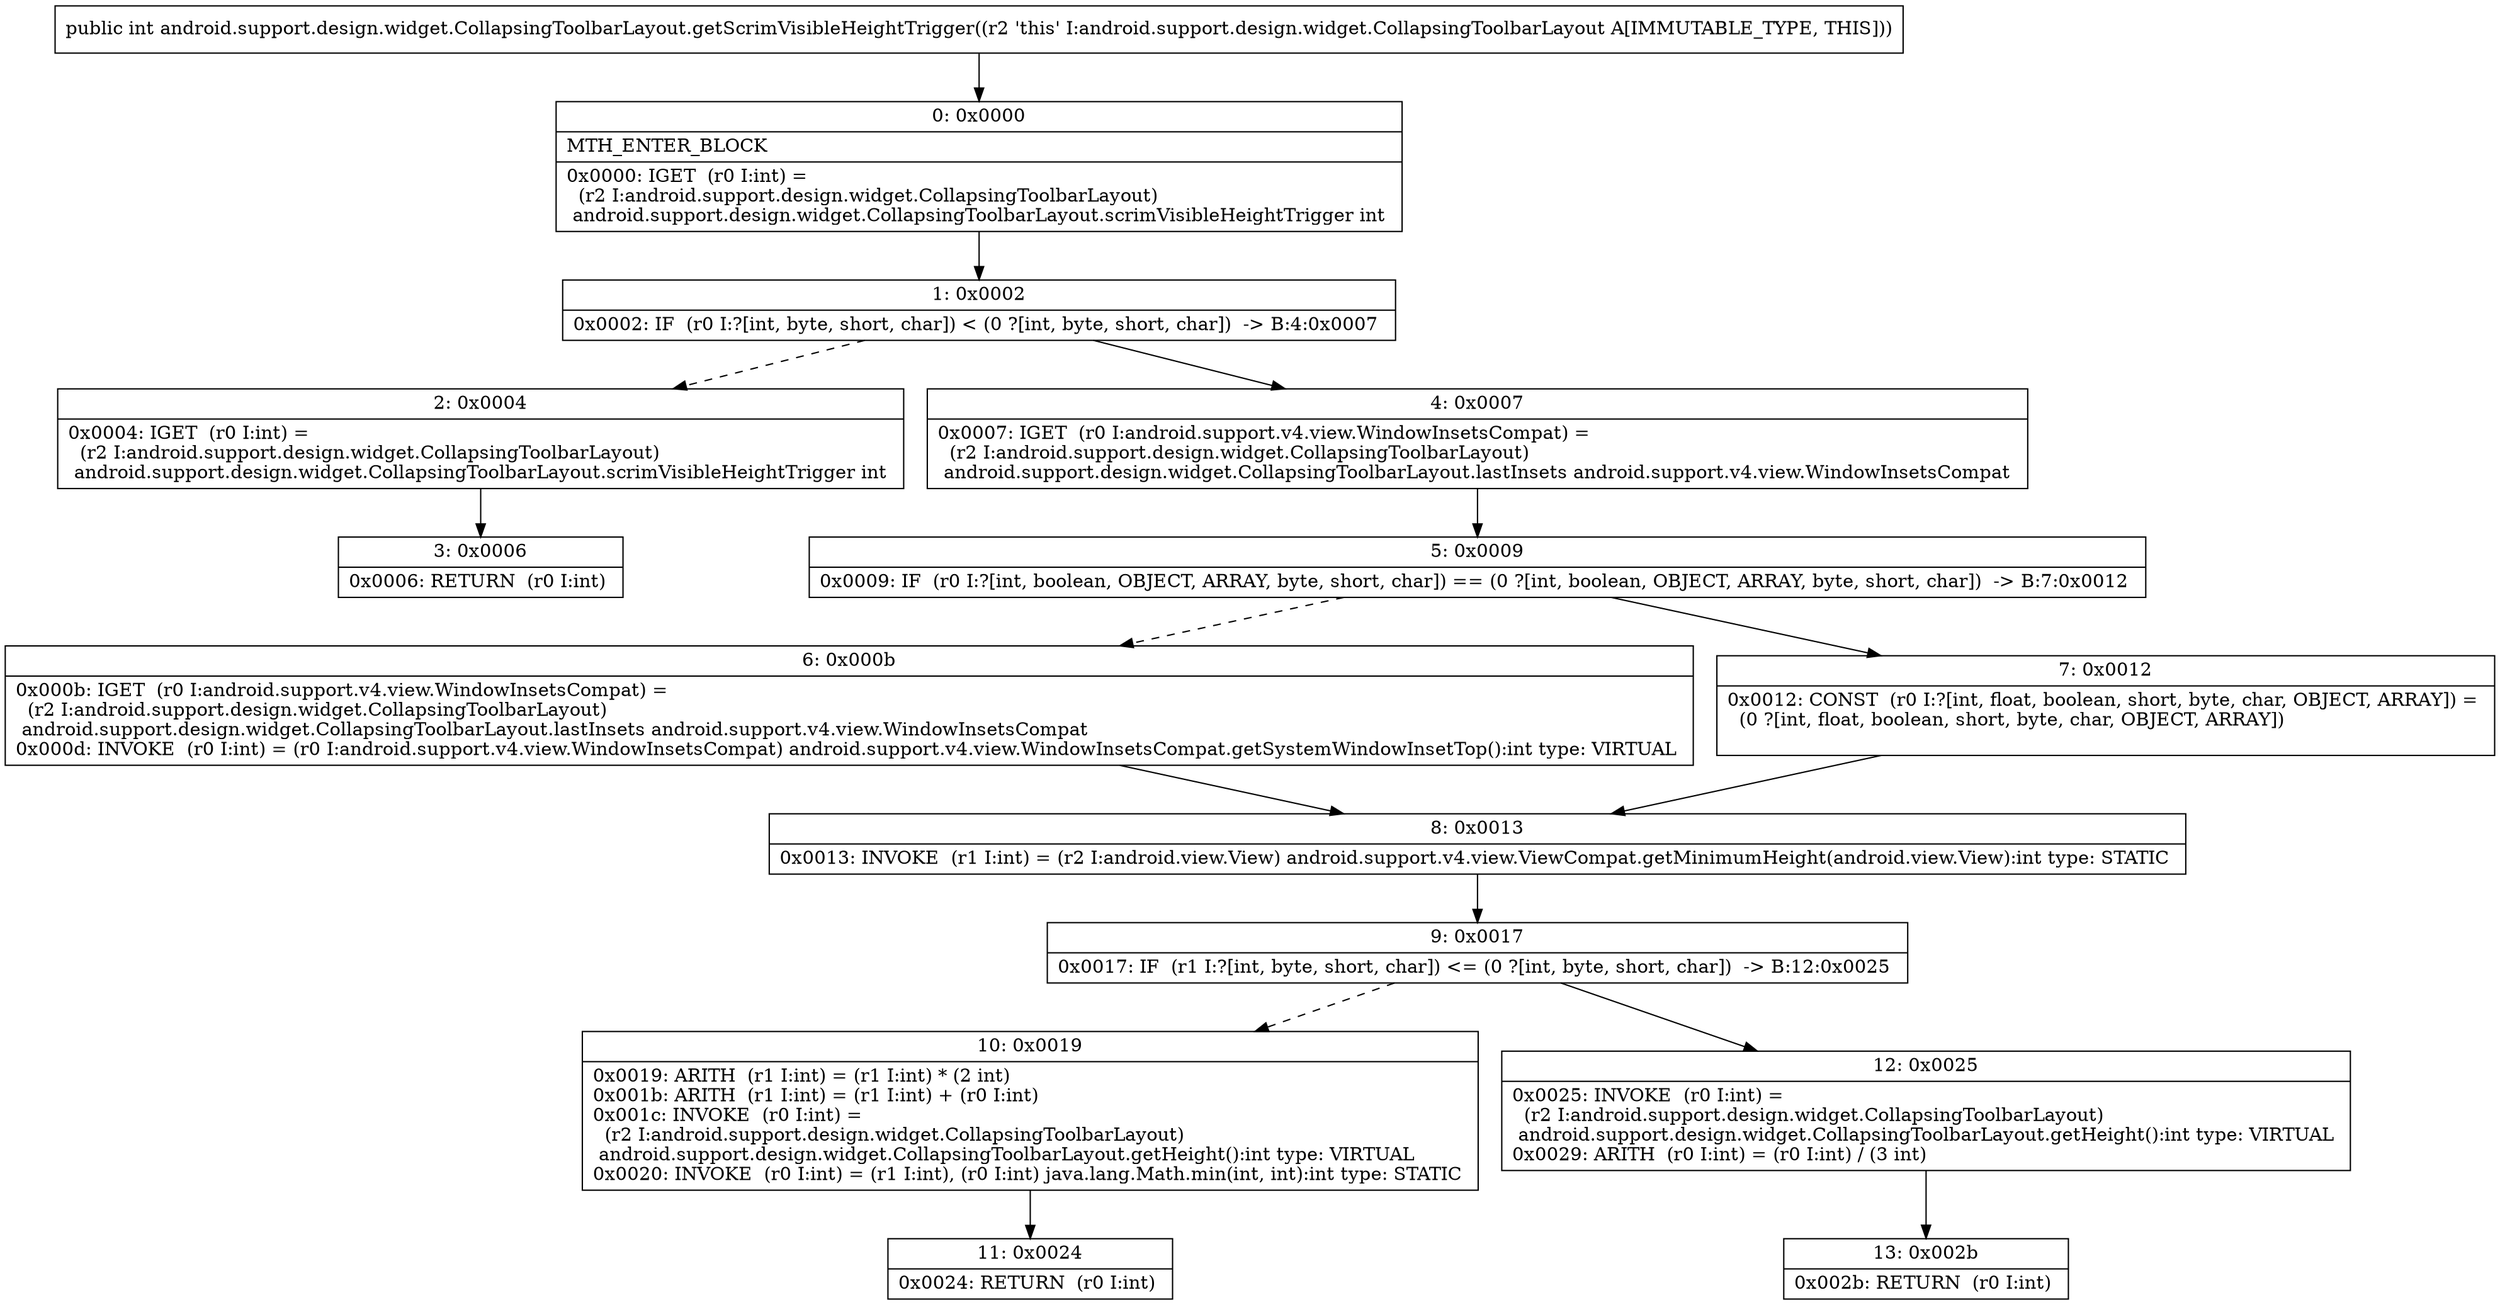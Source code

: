 digraph "CFG forandroid.support.design.widget.CollapsingToolbarLayout.getScrimVisibleHeightTrigger()I" {
Node_0 [shape=record,label="{0\:\ 0x0000|MTH_ENTER_BLOCK\l|0x0000: IGET  (r0 I:int) = \l  (r2 I:android.support.design.widget.CollapsingToolbarLayout)\l android.support.design.widget.CollapsingToolbarLayout.scrimVisibleHeightTrigger int \l}"];
Node_1 [shape=record,label="{1\:\ 0x0002|0x0002: IF  (r0 I:?[int, byte, short, char]) \< (0 ?[int, byte, short, char])  \-\> B:4:0x0007 \l}"];
Node_2 [shape=record,label="{2\:\ 0x0004|0x0004: IGET  (r0 I:int) = \l  (r2 I:android.support.design.widget.CollapsingToolbarLayout)\l android.support.design.widget.CollapsingToolbarLayout.scrimVisibleHeightTrigger int \l}"];
Node_3 [shape=record,label="{3\:\ 0x0006|0x0006: RETURN  (r0 I:int) \l}"];
Node_4 [shape=record,label="{4\:\ 0x0007|0x0007: IGET  (r0 I:android.support.v4.view.WindowInsetsCompat) = \l  (r2 I:android.support.design.widget.CollapsingToolbarLayout)\l android.support.design.widget.CollapsingToolbarLayout.lastInsets android.support.v4.view.WindowInsetsCompat \l}"];
Node_5 [shape=record,label="{5\:\ 0x0009|0x0009: IF  (r0 I:?[int, boolean, OBJECT, ARRAY, byte, short, char]) == (0 ?[int, boolean, OBJECT, ARRAY, byte, short, char])  \-\> B:7:0x0012 \l}"];
Node_6 [shape=record,label="{6\:\ 0x000b|0x000b: IGET  (r0 I:android.support.v4.view.WindowInsetsCompat) = \l  (r2 I:android.support.design.widget.CollapsingToolbarLayout)\l android.support.design.widget.CollapsingToolbarLayout.lastInsets android.support.v4.view.WindowInsetsCompat \l0x000d: INVOKE  (r0 I:int) = (r0 I:android.support.v4.view.WindowInsetsCompat) android.support.v4.view.WindowInsetsCompat.getSystemWindowInsetTop():int type: VIRTUAL \l}"];
Node_7 [shape=record,label="{7\:\ 0x0012|0x0012: CONST  (r0 I:?[int, float, boolean, short, byte, char, OBJECT, ARRAY]) = \l  (0 ?[int, float, boolean, short, byte, char, OBJECT, ARRAY])\l \l}"];
Node_8 [shape=record,label="{8\:\ 0x0013|0x0013: INVOKE  (r1 I:int) = (r2 I:android.view.View) android.support.v4.view.ViewCompat.getMinimumHeight(android.view.View):int type: STATIC \l}"];
Node_9 [shape=record,label="{9\:\ 0x0017|0x0017: IF  (r1 I:?[int, byte, short, char]) \<= (0 ?[int, byte, short, char])  \-\> B:12:0x0025 \l}"];
Node_10 [shape=record,label="{10\:\ 0x0019|0x0019: ARITH  (r1 I:int) = (r1 I:int) * (2 int) \l0x001b: ARITH  (r1 I:int) = (r1 I:int) + (r0 I:int) \l0x001c: INVOKE  (r0 I:int) = \l  (r2 I:android.support.design.widget.CollapsingToolbarLayout)\l android.support.design.widget.CollapsingToolbarLayout.getHeight():int type: VIRTUAL \l0x0020: INVOKE  (r0 I:int) = (r1 I:int), (r0 I:int) java.lang.Math.min(int, int):int type: STATIC \l}"];
Node_11 [shape=record,label="{11\:\ 0x0024|0x0024: RETURN  (r0 I:int) \l}"];
Node_12 [shape=record,label="{12\:\ 0x0025|0x0025: INVOKE  (r0 I:int) = \l  (r2 I:android.support.design.widget.CollapsingToolbarLayout)\l android.support.design.widget.CollapsingToolbarLayout.getHeight():int type: VIRTUAL \l0x0029: ARITH  (r0 I:int) = (r0 I:int) \/ (3 int) \l}"];
Node_13 [shape=record,label="{13\:\ 0x002b|0x002b: RETURN  (r0 I:int) \l}"];
MethodNode[shape=record,label="{public int android.support.design.widget.CollapsingToolbarLayout.getScrimVisibleHeightTrigger((r2 'this' I:android.support.design.widget.CollapsingToolbarLayout A[IMMUTABLE_TYPE, THIS])) }"];
MethodNode -> Node_0;
Node_0 -> Node_1;
Node_1 -> Node_2[style=dashed];
Node_1 -> Node_4;
Node_2 -> Node_3;
Node_4 -> Node_5;
Node_5 -> Node_6[style=dashed];
Node_5 -> Node_7;
Node_6 -> Node_8;
Node_7 -> Node_8;
Node_8 -> Node_9;
Node_9 -> Node_10[style=dashed];
Node_9 -> Node_12;
Node_10 -> Node_11;
Node_12 -> Node_13;
}

